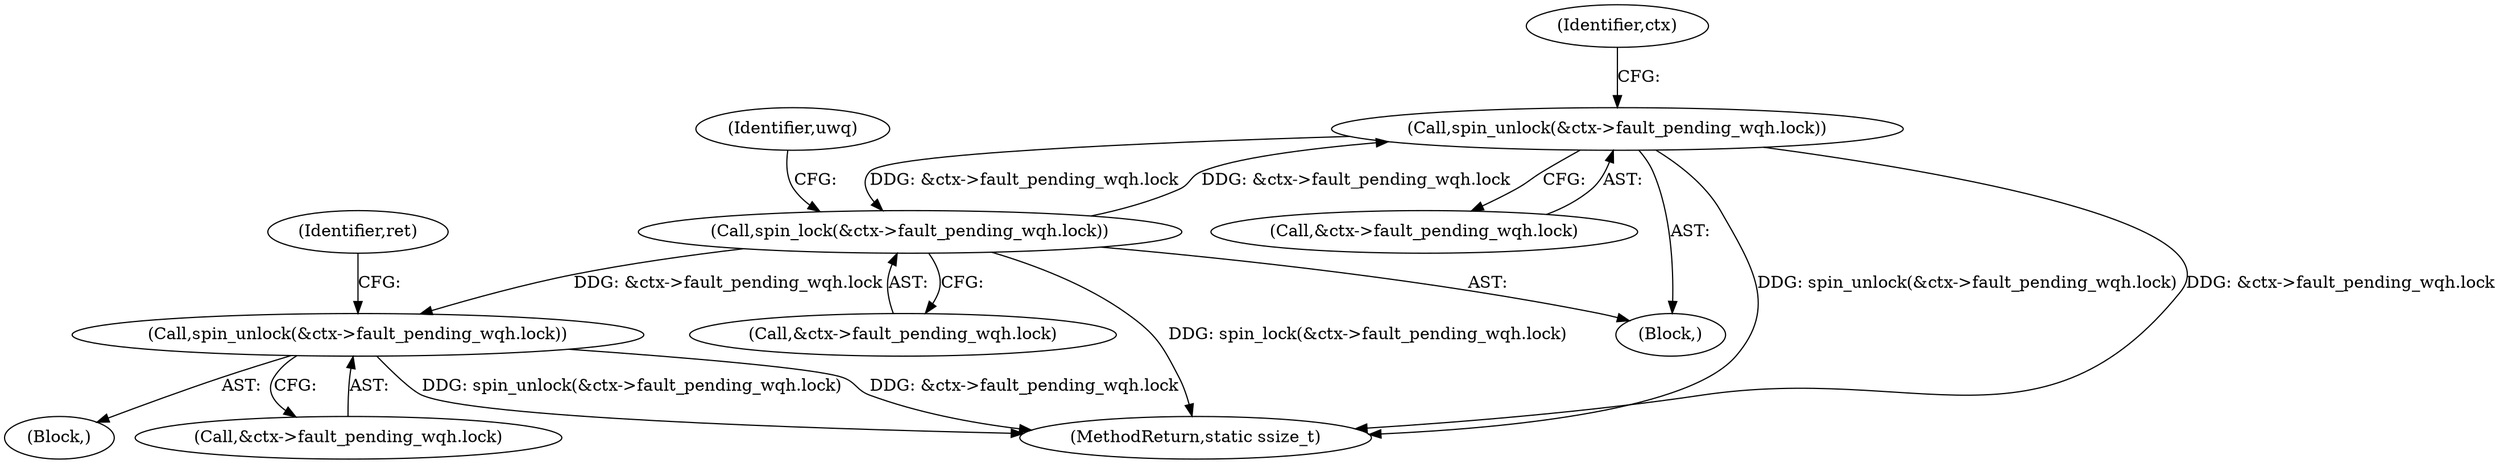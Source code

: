 digraph "0_linux_384632e67e0829deb8015ee6ad916b180049d252@pointer" {
"1000201" [label="(Call,spin_unlock(&ctx->fault_pending_wqh.lock))"];
"1000144" [label="(Call,spin_lock(&ctx->fault_pending_wqh.lock))"];
"1000201" [label="(Call,spin_unlock(&ctx->fault_pending_wqh.lock))"];
"1000190" [label="(Call,spin_unlock(&ctx->fault_pending_wqh.lock))"];
"1000145" [label="(Call,&ctx->fault_pending_wqh.lock)"];
"1000198" [label="(Identifier,ret)"];
"1000202" [label="(Call,&ctx->fault_pending_wqh.lock)"];
"1000157" [label="(Block,)"];
"1000201" [label="(Call,spin_unlock(&ctx->fault_pending_wqh.lock))"];
"1000190" [label="(Call,spin_unlock(&ctx->fault_pending_wqh.lock))"];
"1000152" [label="(Identifier,uwq)"];
"1000423" [label="(MethodReturn,static ssize_t)"];
"1000144" [label="(Call,spin_lock(&ctx->fault_pending_wqh.lock))"];
"1000212" [label="(Identifier,ctx)"];
"1000191" [label="(Call,&ctx->fault_pending_wqh.lock)"];
"1000141" [label="(Block,)"];
"1000201" -> "1000141"  [label="AST: "];
"1000201" -> "1000202"  [label="CFG: "];
"1000202" -> "1000201"  [label="AST: "];
"1000212" -> "1000201"  [label="CFG: "];
"1000201" -> "1000423"  [label="DDG: spin_unlock(&ctx->fault_pending_wqh.lock)"];
"1000201" -> "1000423"  [label="DDG: &ctx->fault_pending_wqh.lock"];
"1000201" -> "1000144"  [label="DDG: &ctx->fault_pending_wqh.lock"];
"1000144" -> "1000201"  [label="DDG: &ctx->fault_pending_wqh.lock"];
"1000144" -> "1000141"  [label="AST: "];
"1000144" -> "1000145"  [label="CFG: "];
"1000145" -> "1000144"  [label="AST: "];
"1000152" -> "1000144"  [label="CFG: "];
"1000144" -> "1000423"  [label="DDG: spin_lock(&ctx->fault_pending_wqh.lock)"];
"1000144" -> "1000190"  [label="DDG: &ctx->fault_pending_wqh.lock"];
"1000190" -> "1000157"  [label="AST: "];
"1000190" -> "1000191"  [label="CFG: "];
"1000191" -> "1000190"  [label="AST: "];
"1000198" -> "1000190"  [label="CFG: "];
"1000190" -> "1000423"  [label="DDG: spin_unlock(&ctx->fault_pending_wqh.lock)"];
"1000190" -> "1000423"  [label="DDG: &ctx->fault_pending_wqh.lock"];
}
